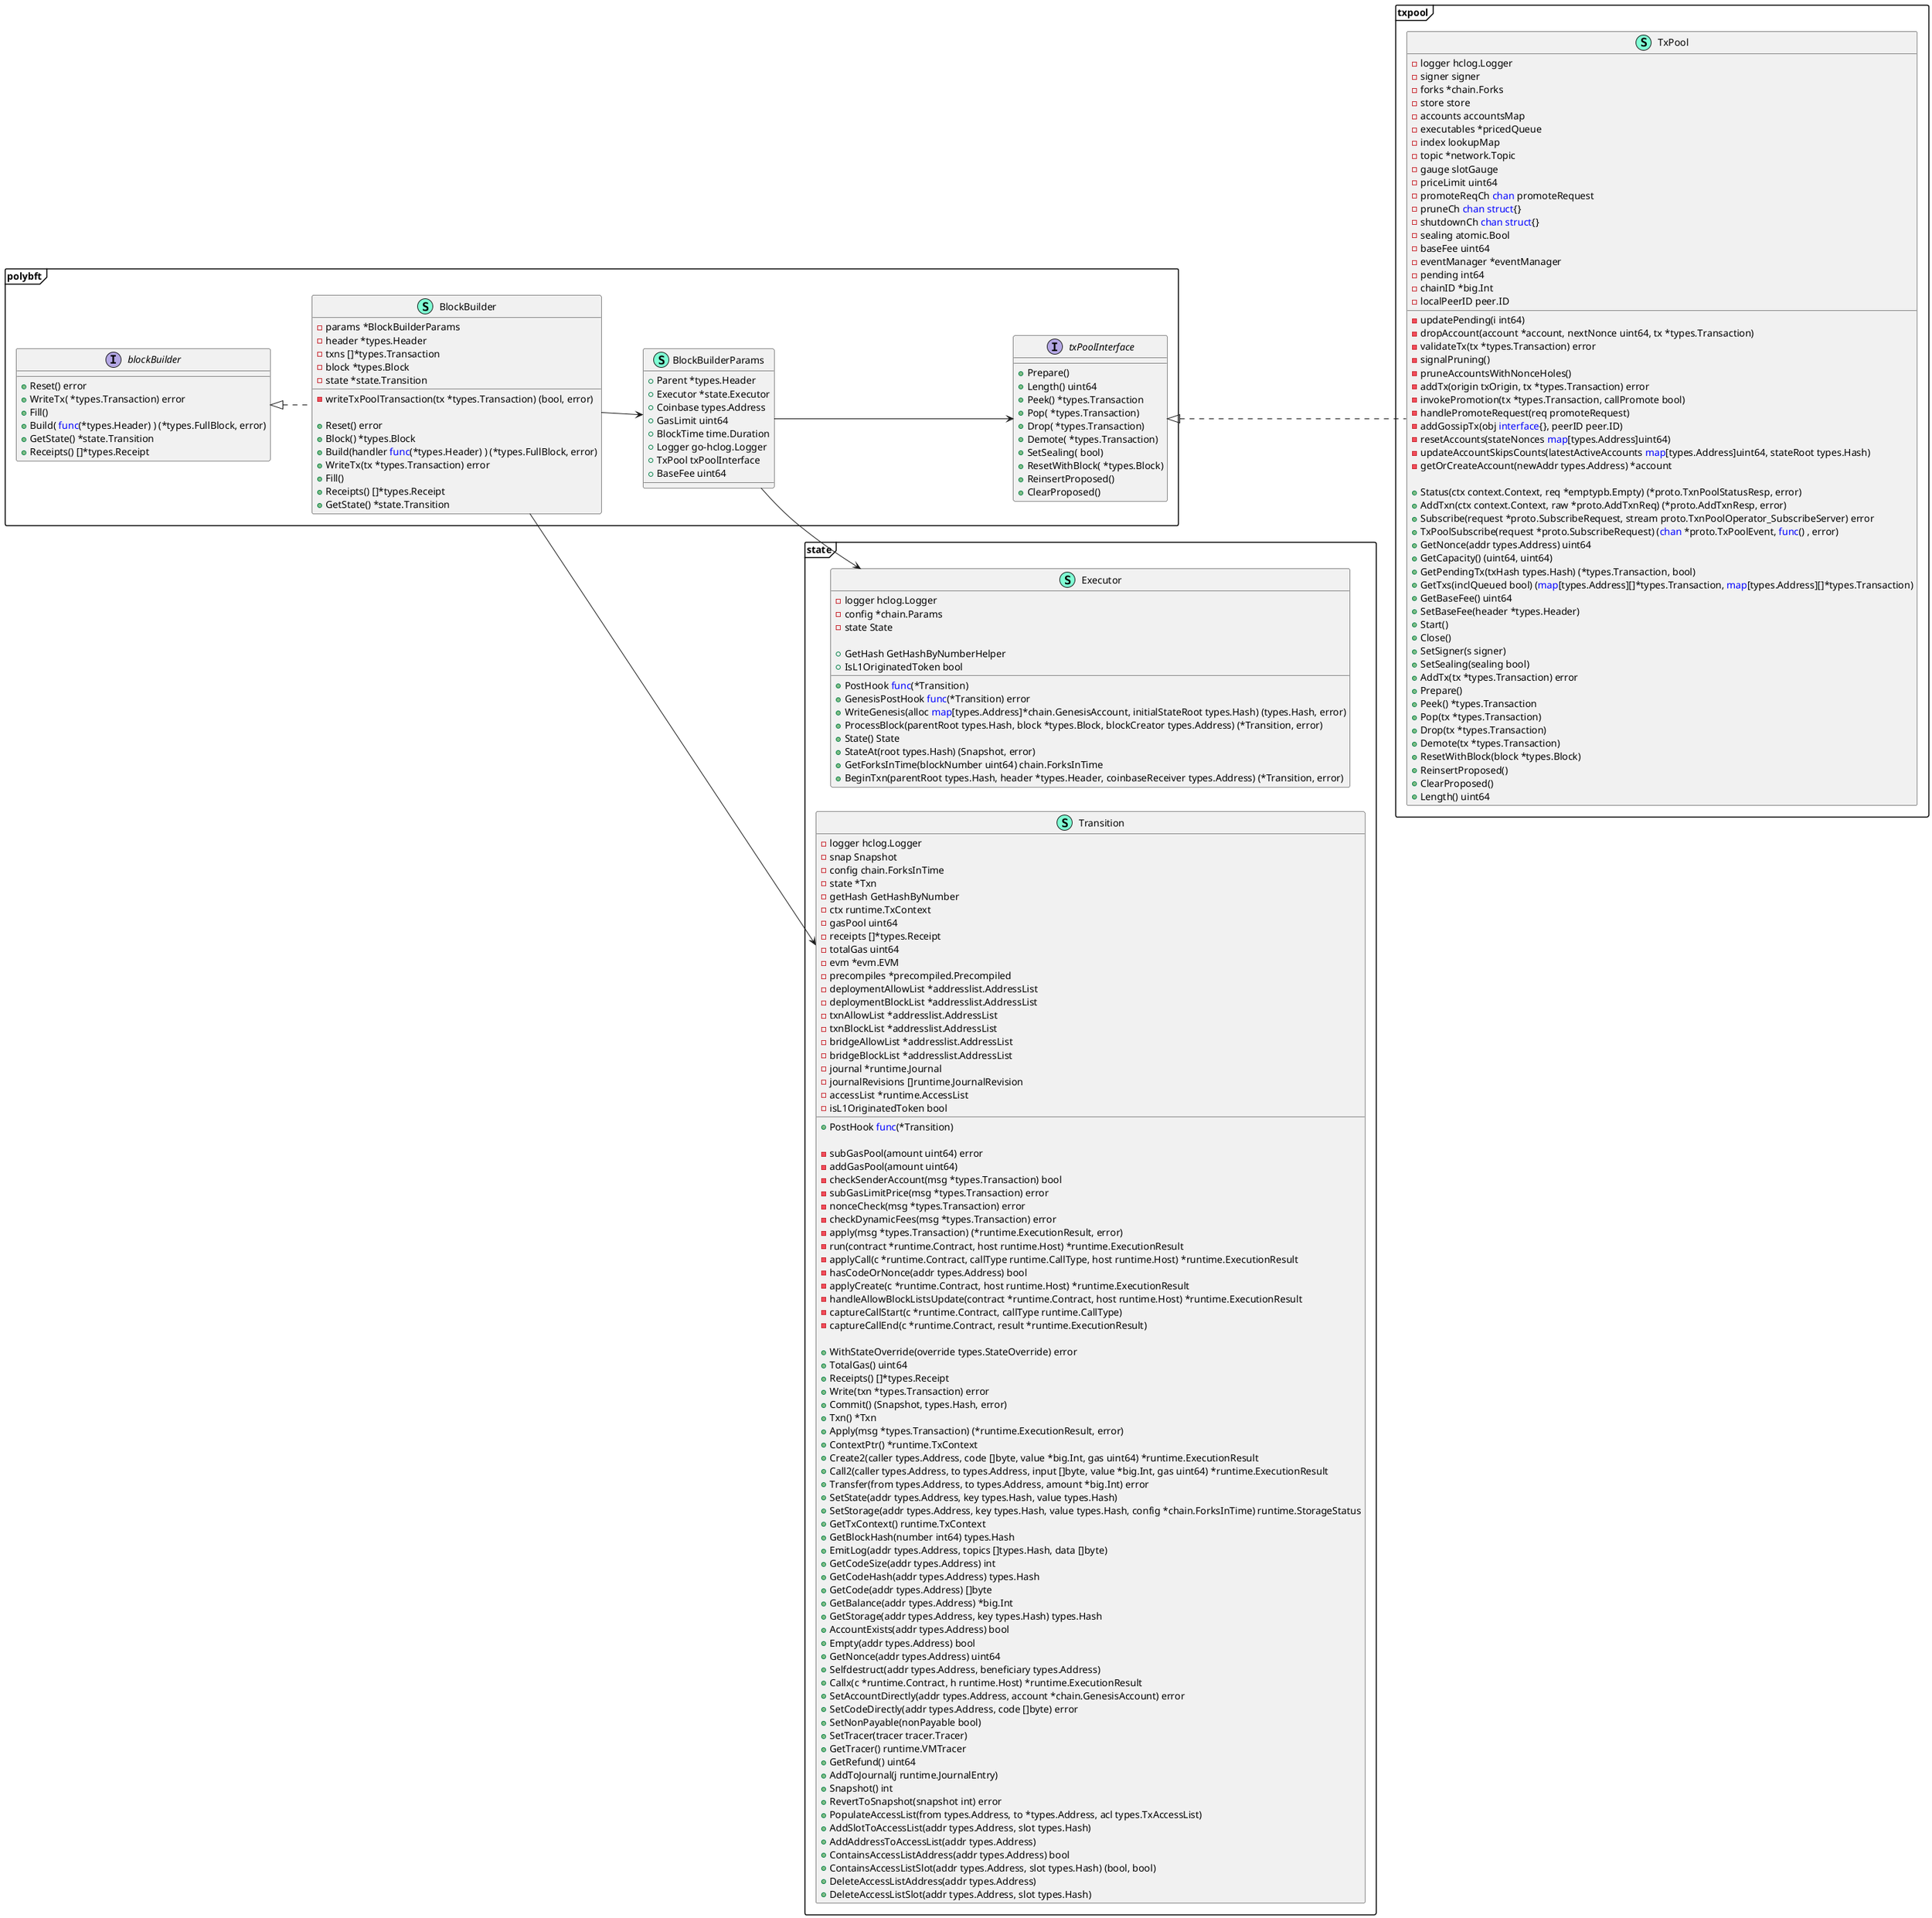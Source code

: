 @startuml
skinparam packageStyle frame
left to right direction
namespace polybft {
    class BlockBuilder << (S,Aquamarine) >> {
        - params *BlockBuilderParams
        - header *types.Header
        - txns []*types.Transaction
        - block *types.Block
        - state *state.Transition

        - writeTxPoolTransaction(tx *types.Transaction) (bool, error)

        + Reset() error
        + Block() *types.Block
        + Build(handler <font color=blue>func</font>(*types.Header) ) (*types.FullBlock, error)
        + WriteTx(tx *types.Transaction) error
        + Fill() 
        + Receipts() []*types.Receipt
        + GetState() *state.Transition

    }
    class BlockBuilderParams << (S,Aquamarine) >> {
        + Parent *types.Header
        + Executor *state.Executor
        + Coinbase types.Address
        + GasLimit uint64
        + BlockTime time.Duration
        + Logger go-hclog.Logger
        + TxPool txPoolInterface
        + BaseFee uint64

    }
    
    interface blockBuilder  {
        + Reset() error
        + WriteTx( *types.Transaction) error
        + Fill() 
        + Build( <font color=blue>func</font>(*types.Header) ) (*types.FullBlock, error)
        + GetState() *state.Transition
        + Receipts() []*types.Receipt

    }
    
   
    
    interface txPoolInterface  {
        + Prepare() 
        + Length() uint64
        + Peek() *types.Transaction
        + Pop( *types.Transaction) 
        + Drop( *types.Transaction) 
        + Demote( *types.Transaction) 
        + SetSealing( bool) 
        + ResetWithBlock( *types.Block) 
        + ReinsertProposed() 
        + ClearProposed() 

    }
}

namespace txpool {

    class TxPool << (S,Aquamarine) >> {
        - logger hclog.Logger
        - signer signer
        - forks *chain.Forks
        - store store
        - accounts accountsMap
        - executables *pricedQueue
        - index lookupMap
        - topic *network.Topic
        - gauge slotGauge
        - priceLimit uint64
        - promoteReqCh <font color=blue>chan</font> promoteRequest
        - pruneCh <font color=blue>chan</font> <font color=blue>struct</font>{}
        - shutdownCh <font color=blue>chan</font> <font color=blue>struct</font>{}
        - sealing atomic.Bool
        - baseFee uint64
        - eventManager *eventManager
        - pending int64
        - chainID *big.Int
        - localPeerID peer.ID

        - updatePending(i int64) 
        - dropAccount(account *account, nextNonce uint64, tx *types.Transaction) 
        - validateTx(tx *types.Transaction) error
        - signalPruning() 
        - pruneAccountsWithNonceHoles() 
        - addTx(origin txOrigin, tx *types.Transaction) error
        - invokePromotion(tx *types.Transaction, callPromote bool) 
        - handlePromoteRequest(req promoteRequest) 
        - addGossipTx(obj <font color=blue>interface</font>{}, peerID peer.ID) 
        - resetAccounts(stateNonces <font color=blue>map</font>[types.Address]uint64) 
        - updateAccountSkipsCounts(latestActiveAccounts <font color=blue>map</font>[types.Address]uint64, stateRoot types.Hash) 
        - getOrCreateAccount(newAddr types.Address) *account

        + Status(ctx context.Context, req *emptypb.Empty) (*proto.TxnPoolStatusResp, error)
        + AddTxn(ctx context.Context, raw *proto.AddTxnReq) (*proto.AddTxnResp, error)
        + Subscribe(request *proto.SubscribeRequest, stream proto.TxnPoolOperator_SubscribeServer) error
        + TxPoolSubscribe(request *proto.SubscribeRequest) (<font color=blue>chan</font> *proto.TxPoolEvent, <font color=blue>func</font>() , error)
        + GetNonce(addr types.Address) uint64
        + GetCapacity() (uint64, uint64)
        + GetPendingTx(txHash types.Hash) (*types.Transaction, bool)
        + GetTxs(inclQueued bool) (<font color=blue>map</font>[types.Address][]*types.Transaction, <font color=blue>map</font>[types.Address][]*types.Transaction)
        + GetBaseFee() uint64
        + SetBaseFee(header *types.Header) 
        + Start() 
        + Close() 
        + SetSigner(s signer) 
        + SetSealing(sealing bool) 
        + AddTx(tx *types.Transaction) error
        + Prepare() 
        + Peek() *types.Transaction
        + Pop(tx *types.Transaction) 
        + Drop(tx *types.Transaction) 
        + Demote(tx *types.Transaction) 
        + ResetWithBlock(block *types.Block) 
        + ReinsertProposed() 
        + ClearProposed() 
        + Length() uint64

    }
}
namespace state{
    class Executor << (S,Aquamarine) >> {
        - logger hclog.Logger
        - config *chain.Params
        - state State

        + GetHash GetHashByNumberHelper
        + PostHook <font color=blue>func</font>(*Transition) 
        + GenesisPostHook <font color=blue>func</font>(*Transition) error
        + IsL1OriginatedToken bool

        + WriteGenesis(alloc <font color=blue>map</font>[types.Address]*chain.GenesisAccount, initialStateRoot types.Hash) (types.Hash, error)
        + ProcessBlock(parentRoot types.Hash, block *types.Block, blockCreator types.Address) (*Transition, error)
        + State() State
        + StateAt(root types.Hash) (Snapshot, error)
        + GetForksInTime(blockNumber uint64) chain.ForksInTime
        + BeginTxn(parentRoot types.Hash, header *types.Header, coinbaseReceiver types.Address) (*Transition, error)

    }
    class Transition << (S,Aquamarine) >> {
        - logger hclog.Logger
        - snap Snapshot
        - config chain.ForksInTime
        - state *Txn
        - getHash GetHashByNumber
        - ctx runtime.TxContext
        - gasPool uint64
        - receipts []*types.Receipt
        - totalGas uint64
        - evm *evm.EVM
        - precompiles *precompiled.Precompiled
        - deploymentAllowList *addresslist.AddressList
        - deploymentBlockList *addresslist.AddressList
        - txnAllowList *addresslist.AddressList
        - txnBlockList *addresslist.AddressList
        - bridgeAllowList *addresslist.AddressList
        - bridgeBlockList *addresslist.AddressList
        - journal *runtime.Journal
        - journalRevisions []runtime.JournalRevision
        - accessList *runtime.AccessList
        - isL1OriginatedToken bool

        + PostHook <font color=blue>func</font>(*Transition) 

        - subGasPool(amount uint64) error
        - addGasPool(amount uint64) 
        - checkSenderAccount(msg *types.Transaction) bool
        - subGasLimitPrice(msg *types.Transaction) error
        - nonceCheck(msg *types.Transaction) error
        - checkDynamicFees(msg *types.Transaction) error
        - apply(msg *types.Transaction) (*runtime.ExecutionResult, error)
        - run(contract *runtime.Contract, host runtime.Host) *runtime.ExecutionResult
        - applyCall(c *runtime.Contract, callType runtime.CallType, host runtime.Host) *runtime.ExecutionResult
        - hasCodeOrNonce(addr types.Address) bool
        - applyCreate(c *runtime.Contract, host runtime.Host) *runtime.ExecutionResult
        - handleAllowBlockListsUpdate(contract *runtime.Contract, host runtime.Host) *runtime.ExecutionResult
        - captureCallStart(c *runtime.Contract, callType runtime.CallType) 
        - captureCallEnd(c *runtime.Contract, result *runtime.ExecutionResult) 

        + WithStateOverride(override types.StateOverride) error
        + TotalGas() uint64
        + Receipts() []*types.Receipt
        + Write(txn *types.Transaction) error
        + Commit() (Snapshot, types.Hash, error)
        + Txn() *Txn
        + Apply(msg *types.Transaction) (*runtime.ExecutionResult, error)
        + ContextPtr() *runtime.TxContext
        + Create2(caller types.Address, code []byte, value *big.Int, gas uint64) *runtime.ExecutionResult
        + Call2(caller types.Address, to types.Address, input []byte, value *big.Int, gas uint64) *runtime.ExecutionResult
        + Transfer(from types.Address, to types.Address, amount *big.Int) error
        + SetState(addr types.Address, key types.Hash, value types.Hash) 
        + SetStorage(addr types.Address, key types.Hash, value types.Hash, config *chain.ForksInTime) runtime.StorageStatus
        + GetTxContext() runtime.TxContext
        + GetBlockHash(number int64) types.Hash
        + EmitLog(addr types.Address, topics []types.Hash, data []byte) 
        + GetCodeSize(addr types.Address) int
        + GetCodeHash(addr types.Address) types.Hash
        + GetCode(addr types.Address) []byte
        + GetBalance(addr types.Address) *big.Int
        + GetStorage(addr types.Address, key types.Hash) types.Hash
        + AccountExists(addr types.Address) bool
        + Empty(addr types.Address) bool
        + GetNonce(addr types.Address) uint64
        + Selfdestruct(addr types.Address, beneficiary types.Address) 
        + Callx(c *runtime.Contract, h runtime.Host) *runtime.ExecutionResult
        + SetAccountDirectly(addr types.Address, account *chain.GenesisAccount) error
        + SetCodeDirectly(addr types.Address, code []byte) error
        + SetNonPayable(nonPayable bool) 
        + SetTracer(tracer tracer.Tracer) 
        + GetTracer() runtime.VMTracer
        + GetRefund() uint64
        + AddToJournal(j runtime.JournalEntry) 
        + Snapshot() int
        + RevertToSnapshot(snapshot int) error
        + PopulateAccessList(from types.Address, to *types.Address, acl types.TxAccessList) 
        + AddSlotToAccessList(addr types.Address, slot types.Hash) 
        + AddAddressToAccessList(addr types.Address) 
        + ContainsAccessListAddress(addr types.Address) bool
        + ContainsAccessListSlot(addr types.Address, slot types.Hash) (bool, bool)
        + DeleteAccessListAddress(addr types.Address) 
        + DeleteAccessListSlot(addr types.Address, slot types.Hash) 

    }
}
"polybft.blockBuilder" <|.. "polybft.BlockBuilder"
"polybft.txPoolInterface" <|.. "txpool.TxPool"
"polybft.BlockBuilderParams" --> "polybft.txPoolInterface"
"polybft.BlockBuilder" -->  "polybft.BlockBuilderParams"
"polybft.BlockBuilder" -->  "state.Transition"
"polybft.BlockBuilderParams" --> "state.Executor"

   
@enduml
